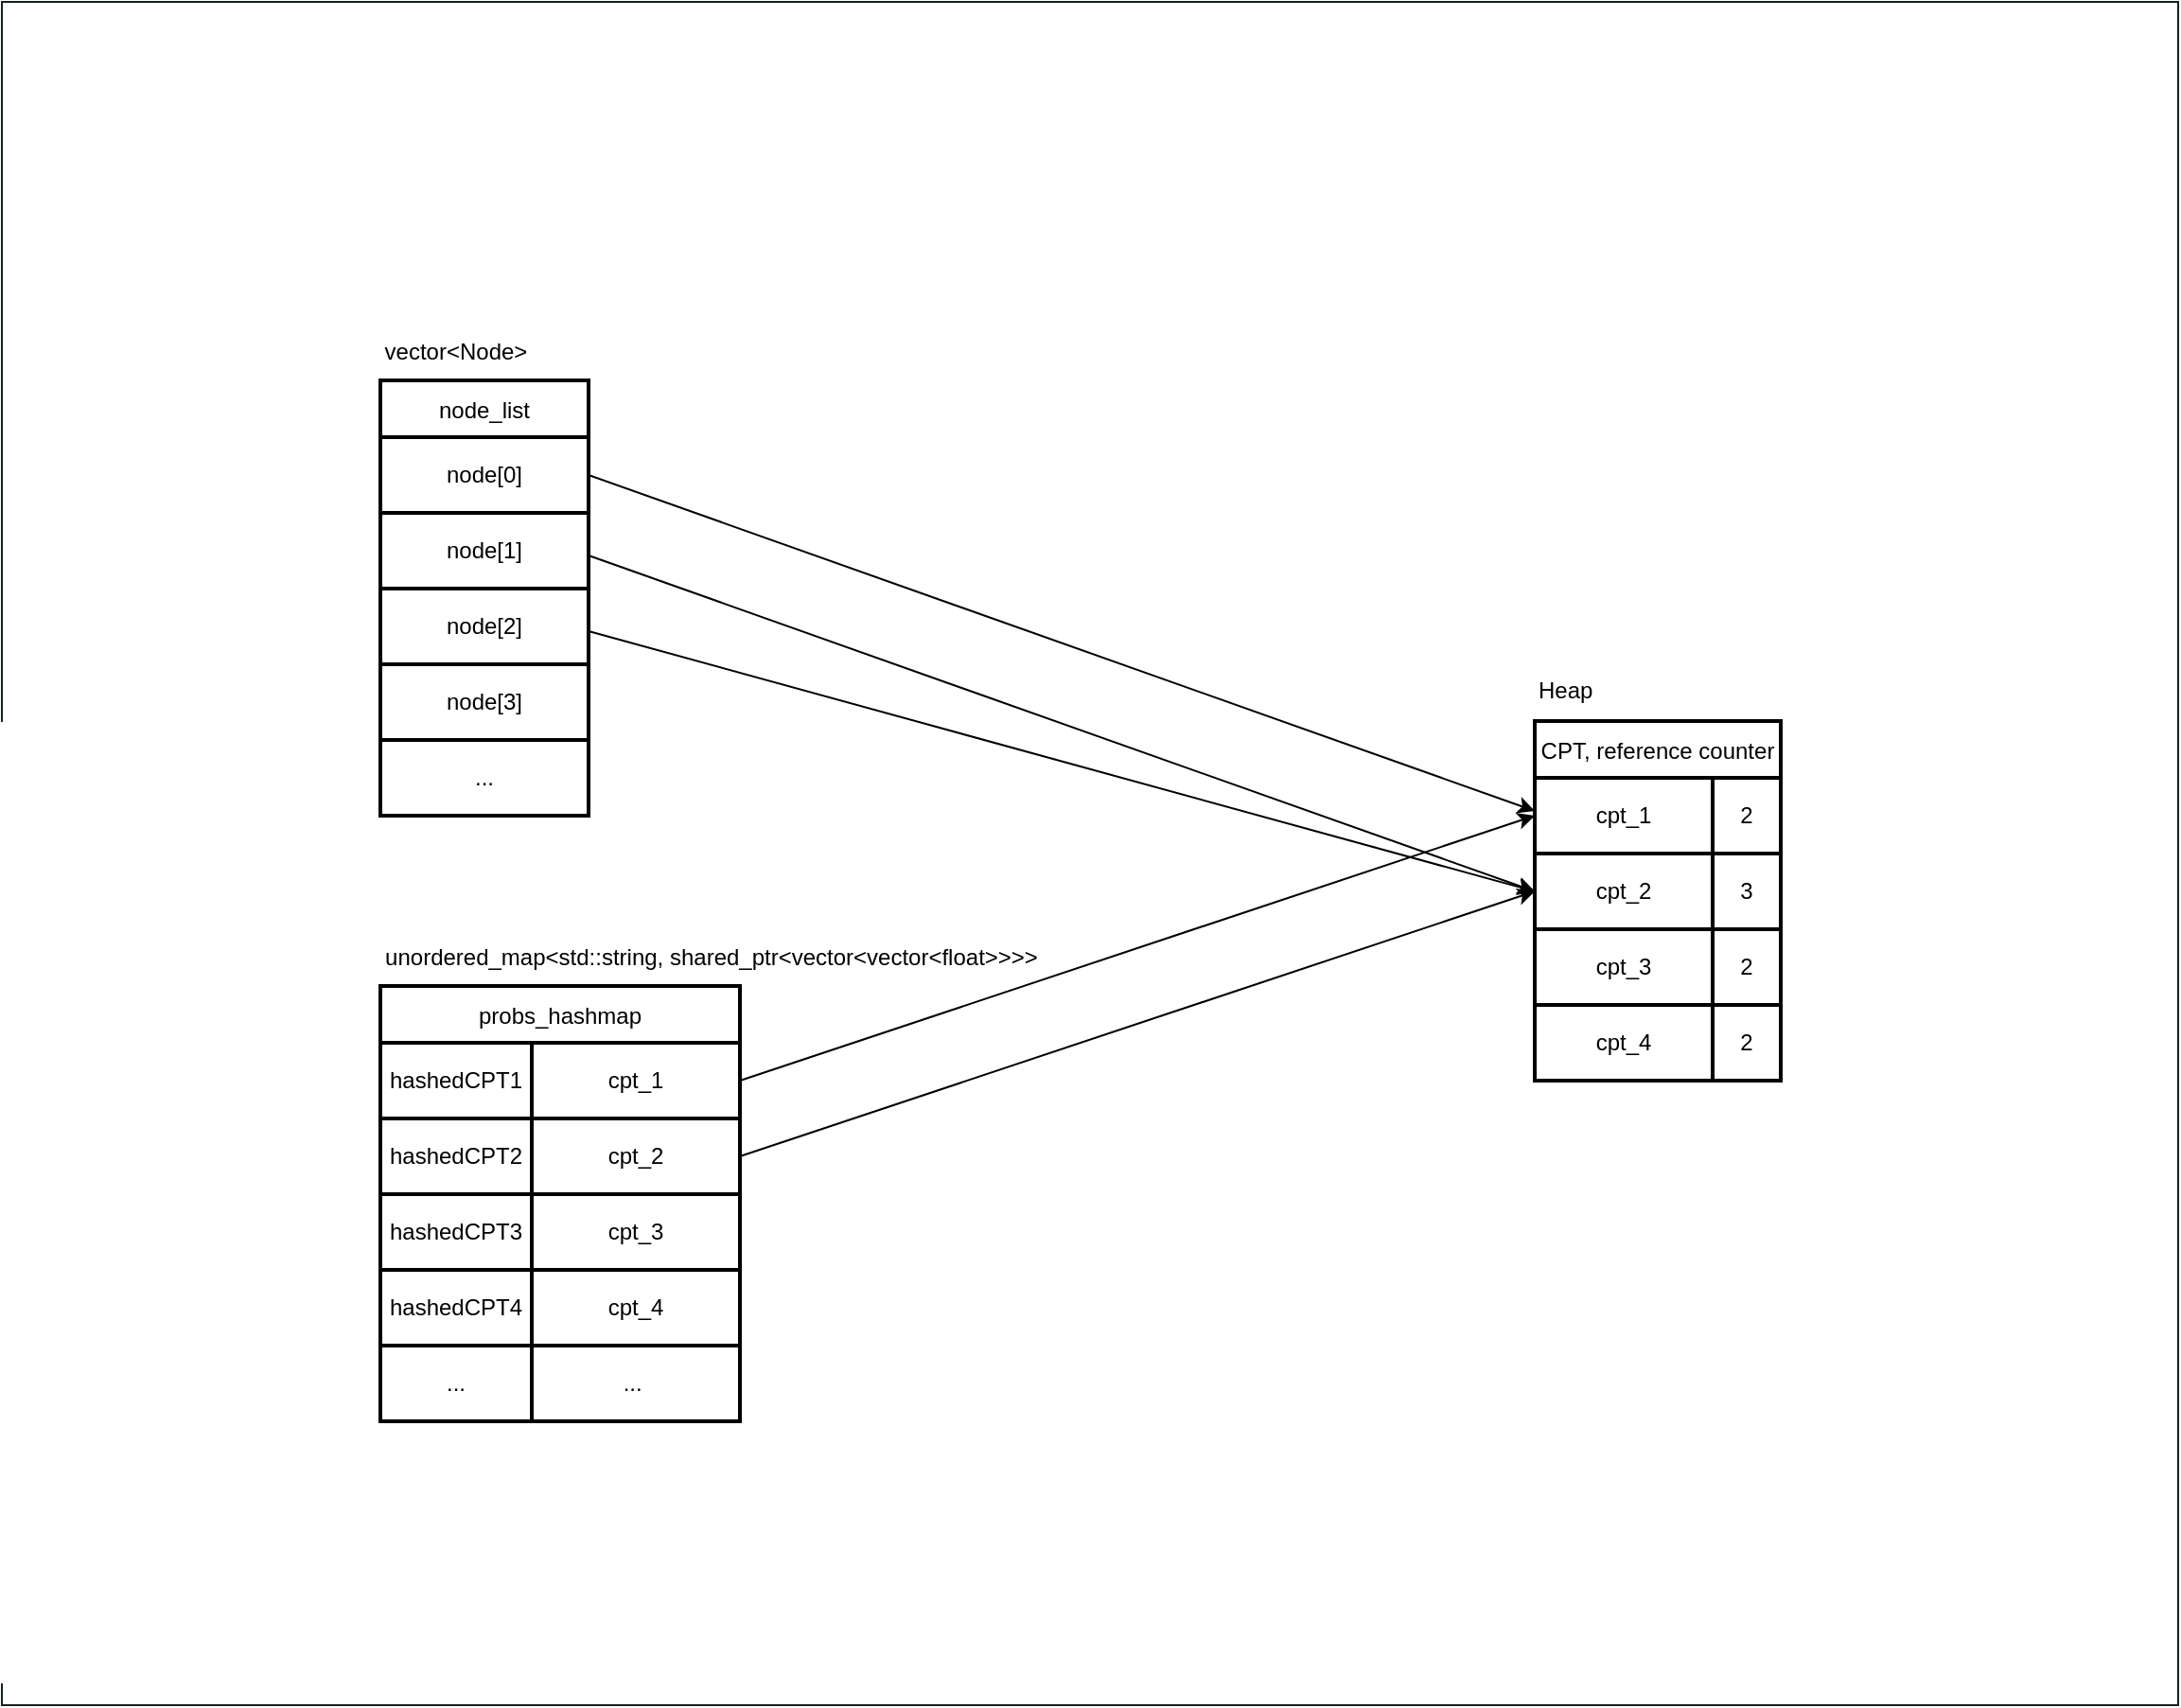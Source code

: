 <mxfile version="16.2.6" type="github">
  <diagram id="Hy3ckgIZy2OeXIvIviMb" name="Page-1">
    <mxGraphModel dx="2920" dy="2636" grid="1" gridSize="10" guides="1" tooltips="1" connect="1" arrows="1" fold="1" page="1" pageScale="1" pageWidth="827" pageHeight="1169" math="0" shadow="0">
      <root>
        <mxCell id="0" />
        <mxCell id="1" parent="0" />
        <mxCell id="ARdBdQVUAbf0nDNe0uXX-173" value="" style="verticalLabelPosition=bottom;verticalAlign=top;html=1;shadow=0;dashed=0;strokeWidth=1;shape=mxgraph.ios.iBgFlat;strokeColor=#18211b;" parent="1" vertex="1">
          <mxGeometry x="-160" y="-80" width="1150" height="900" as="geometry" />
        </mxCell>
        <mxCell id="ARdBdQVUAbf0nDNe0uXX-174" value="node_list" style="shape=table;startSize=30;container=1;collapsible=0;childLayout=tableLayout;strokeWidth=2;" parent="1" vertex="1">
          <mxGeometry x="40" y="120" width="110" height="230" as="geometry" />
        </mxCell>
        <mxCell id="ARdBdQVUAbf0nDNe0uXX-175" value="" style="shape=tableRow;horizontal=0;startSize=0;swimlaneHead=0;swimlaneBody=0;top=0;left=0;bottom=0;right=0;collapsible=0;dropTarget=0;fillColor=none;points=[[0,0.5],[1,0.5]];portConstraint=eastwest;strokeWidth=2;" parent="ARdBdQVUAbf0nDNe0uXX-174" vertex="1">
          <mxGeometry y="30" width="110" height="40" as="geometry" />
        </mxCell>
        <mxCell id="ARdBdQVUAbf0nDNe0uXX-176" value="node[0]" style="shape=partialRectangle;html=1;whiteSpace=wrap;connectable=0;overflow=hidden;fillColor=none;top=0;left=0;bottom=0;right=0;pointerEvents=1;strokeWidth=2;" parent="ARdBdQVUAbf0nDNe0uXX-175" vertex="1">
          <mxGeometry width="110" height="40" as="geometry">
            <mxRectangle width="110" height="40" as="alternateBounds" />
          </mxGeometry>
        </mxCell>
        <mxCell id="ARdBdQVUAbf0nDNe0uXX-177" value="" style="shape=tableRow;horizontal=0;startSize=0;swimlaneHead=0;swimlaneBody=0;top=0;left=0;bottom=0;right=0;collapsible=0;dropTarget=0;fillColor=none;points=[[0,0.5],[1,0.5]];portConstraint=eastwest;strokeWidth=2;" parent="ARdBdQVUAbf0nDNe0uXX-174" vertex="1">
          <mxGeometry y="70" width="110" height="40" as="geometry" />
        </mxCell>
        <mxCell id="ARdBdQVUAbf0nDNe0uXX-178" value="node[1]" style="shape=partialRectangle;html=1;whiteSpace=wrap;connectable=0;overflow=hidden;fillColor=none;top=0;left=0;bottom=0;right=0;pointerEvents=1;strokeWidth=2;" parent="ARdBdQVUAbf0nDNe0uXX-177" vertex="1">
          <mxGeometry width="110" height="40" as="geometry">
            <mxRectangle width="110" height="40" as="alternateBounds" />
          </mxGeometry>
        </mxCell>
        <mxCell id="ARdBdQVUAbf0nDNe0uXX-179" value="" style="shape=tableRow;horizontal=0;startSize=0;swimlaneHead=0;swimlaneBody=0;top=0;left=0;bottom=0;right=0;collapsible=0;dropTarget=0;fillColor=none;points=[[0,0.5],[1,0.5]];portConstraint=eastwest;strokeWidth=2;" parent="ARdBdQVUAbf0nDNe0uXX-174" vertex="1">
          <mxGeometry y="110" width="110" height="40" as="geometry" />
        </mxCell>
        <mxCell id="ARdBdQVUAbf0nDNe0uXX-180" value="node[2]" style="shape=partialRectangle;html=1;whiteSpace=wrap;connectable=0;overflow=hidden;fillColor=none;top=0;left=0;bottom=0;right=0;pointerEvents=1;strokeWidth=2;" parent="ARdBdQVUAbf0nDNe0uXX-179" vertex="1">
          <mxGeometry width="110" height="40" as="geometry">
            <mxRectangle width="110" height="40" as="alternateBounds" />
          </mxGeometry>
        </mxCell>
        <mxCell id="ARdBdQVUAbf0nDNe0uXX-181" value="" style="shape=tableRow;horizontal=0;startSize=0;swimlaneHead=0;swimlaneBody=0;top=0;left=0;bottom=0;right=0;collapsible=0;dropTarget=0;fillColor=none;points=[[0,0.5],[1,0.5]];portConstraint=eastwest;strokeWidth=2;" parent="ARdBdQVUAbf0nDNe0uXX-174" vertex="1">
          <mxGeometry y="150" width="110" height="40" as="geometry" />
        </mxCell>
        <mxCell id="ARdBdQVUAbf0nDNe0uXX-182" value="node[3]" style="shape=partialRectangle;html=1;whiteSpace=wrap;connectable=0;overflow=hidden;fillColor=none;top=0;left=0;bottom=0;right=0;pointerEvents=1;strokeWidth=2;" parent="ARdBdQVUAbf0nDNe0uXX-181" vertex="1">
          <mxGeometry width="110" height="40" as="geometry">
            <mxRectangle width="110" height="40" as="alternateBounds" />
          </mxGeometry>
        </mxCell>
        <mxCell id="ARdBdQVUAbf0nDNe0uXX-183" value="" style="shape=tableRow;horizontal=0;startSize=0;swimlaneHead=0;swimlaneBody=0;top=0;left=0;bottom=0;right=0;collapsible=0;dropTarget=0;fillColor=none;points=[[0,0.5],[1,0.5]];portConstraint=eastwest;strokeWidth=2;" parent="ARdBdQVUAbf0nDNe0uXX-174" vertex="1">
          <mxGeometry y="190" width="110" height="40" as="geometry" />
        </mxCell>
        <mxCell id="ARdBdQVUAbf0nDNe0uXX-184" value="&lt;div&gt;...&lt;/div&gt;" style="shape=partialRectangle;html=1;whiteSpace=wrap;connectable=0;overflow=hidden;fillColor=none;top=0;left=0;bottom=0;right=0;pointerEvents=1;strokeWidth=2;" parent="ARdBdQVUAbf0nDNe0uXX-183" vertex="1">
          <mxGeometry width="110" height="40" as="geometry">
            <mxRectangle width="110" height="40" as="alternateBounds" />
          </mxGeometry>
        </mxCell>
        <mxCell id="ARdBdQVUAbf0nDNe0uXX-185" value="CPT, reference counter " style="shape=table;startSize=30;container=1;collapsible=0;childLayout=tableLayout;strokeWidth=2;" parent="1" vertex="1">
          <mxGeometry x="650" y="300" width="130" height="190" as="geometry" />
        </mxCell>
        <mxCell id="ARdBdQVUAbf0nDNe0uXX-186" value="" style="shape=tableRow;horizontal=0;startSize=0;swimlaneHead=0;swimlaneBody=0;top=0;left=0;bottom=0;right=0;collapsible=0;dropTarget=0;fillColor=none;points=[[0,0.5],[1,0.5]];portConstraint=eastwest;strokeWidth=2;" parent="ARdBdQVUAbf0nDNe0uXX-185" vertex="1">
          <mxGeometry y="30" width="130" height="40" as="geometry" />
        </mxCell>
        <mxCell id="ARdBdQVUAbf0nDNe0uXX-187" value="cpt_1" style="shape=partialRectangle;html=1;whiteSpace=wrap;connectable=0;overflow=hidden;fillColor=none;top=0;left=0;bottom=0;right=0;pointerEvents=1;strokeWidth=2;" parent="ARdBdQVUAbf0nDNe0uXX-186" vertex="1">
          <mxGeometry width="94" height="40" as="geometry">
            <mxRectangle width="94" height="40" as="alternateBounds" />
          </mxGeometry>
        </mxCell>
        <mxCell id="ARdBdQVUAbf0nDNe0uXX-188" value="2" style="shape=partialRectangle;html=1;whiteSpace=wrap;connectable=0;overflow=hidden;fillColor=none;top=0;left=0;bottom=0;right=0;pointerEvents=1;strokeWidth=2;" parent="ARdBdQVUAbf0nDNe0uXX-186" vertex="1">
          <mxGeometry x="94" width="36" height="40" as="geometry">
            <mxRectangle width="36" height="40" as="alternateBounds" />
          </mxGeometry>
        </mxCell>
        <mxCell id="ARdBdQVUAbf0nDNe0uXX-189" value="" style="shape=tableRow;horizontal=0;startSize=0;swimlaneHead=0;swimlaneBody=0;top=0;left=0;bottom=0;right=0;collapsible=0;dropTarget=0;fillColor=none;points=[[0,0.5],[1,0.5]];portConstraint=eastwest;strokeWidth=2;" parent="ARdBdQVUAbf0nDNe0uXX-185" vertex="1">
          <mxGeometry y="70" width="130" height="40" as="geometry" />
        </mxCell>
        <mxCell id="ARdBdQVUAbf0nDNe0uXX-190" value="cpt_2" style="shape=partialRectangle;html=1;whiteSpace=wrap;connectable=0;overflow=hidden;fillColor=none;top=0;left=0;bottom=0;right=0;pointerEvents=1;strokeWidth=2;" parent="ARdBdQVUAbf0nDNe0uXX-189" vertex="1">
          <mxGeometry width="94" height="40" as="geometry">
            <mxRectangle width="94" height="40" as="alternateBounds" />
          </mxGeometry>
        </mxCell>
        <mxCell id="ARdBdQVUAbf0nDNe0uXX-191" value="3" style="shape=partialRectangle;html=1;whiteSpace=wrap;connectable=0;overflow=hidden;fillColor=none;top=0;left=0;bottom=0;right=0;pointerEvents=1;strokeWidth=2;" parent="ARdBdQVUAbf0nDNe0uXX-189" vertex="1">
          <mxGeometry x="94" width="36" height="40" as="geometry">
            <mxRectangle width="36" height="40" as="alternateBounds" />
          </mxGeometry>
        </mxCell>
        <mxCell id="ARdBdQVUAbf0nDNe0uXX-192" value="" style="shape=tableRow;horizontal=0;startSize=0;swimlaneHead=0;swimlaneBody=0;top=0;left=0;bottom=0;right=0;collapsible=0;dropTarget=0;fillColor=none;points=[[0,0.5],[1,0.5]];portConstraint=eastwest;strokeWidth=2;" parent="ARdBdQVUAbf0nDNe0uXX-185" vertex="1">
          <mxGeometry y="110" width="130" height="40" as="geometry" />
        </mxCell>
        <mxCell id="ARdBdQVUAbf0nDNe0uXX-193" value="cpt_3" style="shape=partialRectangle;html=1;whiteSpace=wrap;connectable=0;overflow=hidden;fillColor=none;top=0;left=0;bottom=0;right=0;pointerEvents=1;strokeWidth=2;" parent="ARdBdQVUAbf0nDNe0uXX-192" vertex="1">
          <mxGeometry width="94" height="40" as="geometry">
            <mxRectangle width="94" height="40" as="alternateBounds" />
          </mxGeometry>
        </mxCell>
        <mxCell id="ARdBdQVUAbf0nDNe0uXX-194" value="2" style="shape=partialRectangle;html=1;whiteSpace=wrap;connectable=0;overflow=hidden;fillColor=none;top=0;left=0;bottom=0;right=0;pointerEvents=1;strokeWidth=2;" parent="ARdBdQVUAbf0nDNe0uXX-192" vertex="1">
          <mxGeometry x="94" width="36" height="40" as="geometry">
            <mxRectangle width="36" height="40" as="alternateBounds" />
          </mxGeometry>
        </mxCell>
        <mxCell id="ARdBdQVUAbf0nDNe0uXX-195" value="" style="shape=tableRow;horizontal=0;startSize=0;swimlaneHead=0;swimlaneBody=0;top=0;left=0;bottom=0;right=0;collapsible=0;dropTarget=0;fillColor=none;points=[[0,0.5],[1,0.5]];portConstraint=eastwest;strokeWidth=2;" parent="ARdBdQVUAbf0nDNe0uXX-185" vertex="1">
          <mxGeometry y="150" width="130" height="40" as="geometry" />
        </mxCell>
        <mxCell id="ARdBdQVUAbf0nDNe0uXX-196" value="cpt_4" style="shape=partialRectangle;html=1;whiteSpace=wrap;connectable=0;overflow=hidden;fillColor=none;top=0;left=0;bottom=0;right=0;pointerEvents=1;strokeWidth=2;" parent="ARdBdQVUAbf0nDNe0uXX-195" vertex="1">
          <mxGeometry width="94" height="40" as="geometry">
            <mxRectangle width="94" height="40" as="alternateBounds" />
          </mxGeometry>
        </mxCell>
        <mxCell id="ARdBdQVUAbf0nDNe0uXX-197" value="2" style="shape=partialRectangle;html=1;whiteSpace=wrap;connectable=0;overflow=hidden;fillColor=none;top=0;left=0;bottom=0;right=0;pointerEvents=1;strokeWidth=2;" parent="ARdBdQVUAbf0nDNe0uXX-195" vertex="1">
          <mxGeometry x="94" width="36" height="40" as="geometry">
            <mxRectangle width="36" height="40" as="alternateBounds" />
          </mxGeometry>
        </mxCell>
        <mxCell id="ARdBdQVUAbf0nDNe0uXX-198" value="unordered_map&amp;lt;std::string, shared_ptr&amp;lt;vector&amp;lt;vector&amp;lt;float&amp;gt;&amp;gt;&amp;gt;&amp;gt;" style="text;html=1;strokeColor=none;fillColor=none;align=center;verticalAlign=middle;whiteSpace=wrap;rounded=0;" parent="1" vertex="1">
          <mxGeometry x="40" y="410" width="350" height="30" as="geometry" />
        </mxCell>
        <mxCell id="ARdBdQVUAbf0nDNe0uXX-199" value="probs_hashmap" style="shape=table;startSize=30;container=1;collapsible=0;childLayout=tableLayout;strokeWidth=2;" parent="1" vertex="1">
          <mxGeometry x="40" y="440" width="190" height="230" as="geometry" />
        </mxCell>
        <mxCell id="ARdBdQVUAbf0nDNe0uXX-200" value="" style="shape=tableRow;horizontal=0;startSize=0;swimlaneHead=0;swimlaneBody=0;top=0;left=0;bottom=0;right=0;collapsible=0;dropTarget=0;fillColor=none;points=[[0,0.5],[1,0.5]];portConstraint=eastwest;strokeWidth=2;" parent="ARdBdQVUAbf0nDNe0uXX-199" vertex="1">
          <mxGeometry y="30" width="190" height="40" as="geometry" />
        </mxCell>
        <mxCell id="ARdBdQVUAbf0nDNe0uXX-201" value="hashedCPT1" style="shape=partialRectangle;html=1;whiteSpace=wrap;connectable=0;overflow=hidden;fillColor=none;top=0;left=0;bottom=0;right=0;pointerEvents=1;strokeWidth=2;" parent="ARdBdQVUAbf0nDNe0uXX-200" vertex="1">
          <mxGeometry width="80" height="40" as="geometry">
            <mxRectangle width="80" height="40" as="alternateBounds" />
          </mxGeometry>
        </mxCell>
        <mxCell id="ARdBdQVUAbf0nDNe0uXX-202" value="cpt_1" style="shape=partialRectangle;html=1;whiteSpace=wrap;connectable=0;overflow=hidden;fillColor=none;top=0;left=0;bottom=0;right=0;pointerEvents=1;strokeWidth=2;" parent="ARdBdQVUAbf0nDNe0uXX-200" vertex="1">
          <mxGeometry x="80" width="110" height="40" as="geometry">
            <mxRectangle width="110" height="40" as="alternateBounds" />
          </mxGeometry>
        </mxCell>
        <mxCell id="ARdBdQVUAbf0nDNe0uXX-203" value="" style="shape=tableRow;horizontal=0;startSize=0;swimlaneHead=0;swimlaneBody=0;top=0;left=0;bottom=0;right=0;collapsible=0;dropTarget=0;fillColor=none;points=[[0,0.5],[1,0.5]];portConstraint=eastwest;strokeWidth=2;" parent="ARdBdQVUAbf0nDNe0uXX-199" vertex="1">
          <mxGeometry y="70" width="190" height="40" as="geometry" />
        </mxCell>
        <mxCell id="ARdBdQVUAbf0nDNe0uXX-204" value="hashedCPT2" style="shape=partialRectangle;html=1;whiteSpace=wrap;connectable=0;overflow=hidden;fillColor=none;top=0;left=0;bottom=0;right=0;pointerEvents=1;strokeWidth=2;" parent="ARdBdQVUAbf0nDNe0uXX-203" vertex="1">
          <mxGeometry width="80" height="40" as="geometry">
            <mxRectangle width="80" height="40" as="alternateBounds" />
          </mxGeometry>
        </mxCell>
        <mxCell id="ARdBdQVUAbf0nDNe0uXX-205" value="cpt_2" style="shape=partialRectangle;html=1;whiteSpace=wrap;connectable=0;overflow=hidden;fillColor=none;top=0;left=0;bottom=0;right=0;pointerEvents=1;strokeWidth=2;" parent="ARdBdQVUAbf0nDNe0uXX-203" vertex="1">
          <mxGeometry x="80" width="110" height="40" as="geometry">
            <mxRectangle width="110" height="40" as="alternateBounds" />
          </mxGeometry>
        </mxCell>
        <mxCell id="ARdBdQVUAbf0nDNe0uXX-206" value="" style="shape=tableRow;horizontal=0;startSize=0;swimlaneHead=0;swimlaneBody=0;top=0;left=0;bottom=0;right=0;collapsible=0;dropTarget=0;fillColor=none;points=[[0,0.5],[1,0.5]];portConstraint=eastwest;strokeWidth=2;" parent="ARdBdQVUAbf0nDNe0uXX-199" vertex="1">
          <mxGeometry y="110" width="190" height="40" as="geometry" />
        </mxCell>
        <mxCell id="ARdBdQVUAbf0nDNe0uXX-207" value="hashedCPT3" style="shape=partialRectangle;html=1;whiteSpace=wrap;connectable=0;overflow=hidden;fillColor=none;top=0;left=0;bottom=0;right=0;pointerEvents=1;strokeWidth=2;" parent="ARdBdQVUAbf0nDNe0uXX-206" vertex="1">
          <mxGeometry width="80" height="40" as="geometry">
            <mxRectangle width="80" height="40" as="alternateBounds" />
          </mxGeometry>
        </mxCell>
        <mxCell id="ARdBdQVUAbf0nDNe0uXX-208" value="cpt_3" style="shape=partialRectangle;html=1;whiteSpace=wrap;connectable=0;overflow=hidden;fillColor=none;top=0;left=0;bottom=0;right=0;pointerEvents=1;strokeWidth=2;" parent="ARdBdQVUAbf0nDNe0uXX-206" vertex="1">
          <mxGeometry x="80" width="110" height="40" as="geometry">
            <mxRectangle width="110" height="40" as="alternateBounds" />
          </mxGeometry>
        </mxCell>
        <mxCell id="ARdBdQVUAbf0nDNe0uXX-209" value="" style="shape=tableRow;horizontal=0;startSize=0;swimlaneHead=0;swimlaneBody=0;top=0;left=0;bottom=0;right=0;collapsible=0;dropTarget=0;fillColor=none;points=[[0,0.5],[1,0.5]];portConstraint=eastwest;strokeWidth=2;" parent="ARdBdQVUAbf0nDNe0uXX-199" vertex="1">
          <mxGeometry y="150" width="190" height="40" as="geometry" />
        </mxCell>
        <mxCell id="ARdBdQVUAbf0nDNe0uXX-210" value="hashedCPT4" style="shape=partialRectangle;html=1;whiteSpace=wrap;connectable=0;overflow=hidden;fillColor=none;top=0;left=0;bottom=0;right=0;pointerEvents=1;strokeWidth=2;" parent="ARdBdQVUAbf0nDNe0uXX-209" vertex="1">
          <mxGeometry width="80" height="40" as="geometry">
            <mxRectangle width="80" height="40" as="alternateBounds" />
          </mxGeometry>
        </mxCell>
        <mxCell id="ARdBdQVUAbf0nDNe0uXX-211" value="cpt_4" style="shape=partialRectangle;html=1;whiteSpace=wrap;connectable=0;overflow=hidden;fillColor=none;top=0;left=0;bottom=0;right=0;pointerEvents=1;strokeWidth=2;" parent="ARdBdQVUAbf0nDNe0uXX-209" vertex="1">
          <mxGeometry x="80" width="110" height="40" as="geometry">
            <mxRectangle width="110" height="40" as="alternateBounds" />
          </mxGeometry>
        </mxCell>
        <mxCell id="ARdBdQVUAbf0nDNe0uXX-212" value="" style="shape=tableRow;horizontal=0;startSize=0;swimlaneHead=0;swimlaneBody=0;top=0;left=0;bottom=0;right=0;collapsible=0;dropTarget=0;fillColor=none;points=[[0,0.5],[1,0.5]];portConstraint=eastwest;strokeWidth=2;" parent="ARdBdQVUAbf0nDNe0uXX-199" vertex="1">
          <mxGeometry y="190" width="190" height="40" as="geometry" />
        </mxCell>
        <mxCell id="ARdBdQVUAbf0nDNe0uXX-213" value="..." style="shape=partialRectangle;html=1;whiteSpace=wrap;connectable=0;overflow=hidden;fillColor=none;top=0;left=0;bottom=0;right=0;pointerEvents=1;strokeWidth=2;" parent="ARdBdQVUAbf0nDNe0uXX-212" vertex="1">
          <mxGeometry width="80" height="40" as="geometry">
            <mxRectangle width="80" height="40" as="alternateBounds" />
          </mxGeometry>
        </mxCell>
        <mxCell id="ARdBdQVUAbf0nDNe0uXX-214" value="...&lt;span style=&quot;white-space: pre&quot;&gt;	&lt;/span&gt;" style="shape=partialRectangle;html=1;whiteSpace=wrap;connectable=0;overflow=hidden;fillColor=none;top=0;left=0;bottom=0;right=0;pointerEvents=1;strokeWidth=2;" parent="ARdBdQVUAbf0nDNe0uXX-212" vertex="1">
          <mxGeometry x="80" width="110" height="40" as="geometry">
            <mxRectangle width="110" height="40" as="alternateBounds" />
          </mxGeometry>
        </mxCell>
        <mxCell id="ARdBdQVUAbf0nDNe0uXX-215" value="vector&amp;lt;Node&amp;gt;" style="text;html=1;strokeColor=none;fillColor=none;align=center;verticalAlign=middle;whiteSpace=wrap;rounded=0;" parent="1" vertex="1">
          <mxGeometry x="40" y="90" width="80" height="30" as="geometry" />
        </mxCell>
        <mxCell id="ARdBdQVUAbf0nDNe0uXX-216" value="" style="endArrow=classic;html=1;rounded=0;entryX=0;entryY=0.5;entryDx=0;entryDy=0;exitX=1;exitY=0.5;exitDx=0;exitDy=0;" parent="1" source="ARdBdQVUAbf0nDNe0uXX-200" target="ARdBdQVUAbf0nDNe0uXX-186" edge="1">
          <mxGeometry width="50" height="50" relative="1" as="geometry">
            <mxPoint x="280" y="490" as="sourcePoint" />
            <mxPoint x="330" y="440" as="targetPoint" />
          </mxGeometry>
        </mxCell>
        <mxCell id="ARdBdQVUAbf0nDNe0uXX-217" value="" style="endArrow=classic;html=1;rounded=0;entryX=0;entryY=0.5;entryDx=0;entryDy=0;exitX=1;exitY=0.5;exitDx=0;exitDy=0;" parent="1" source="ARdBdQVUAbf0nDNe0uXX-203" target="ARdBdQVUAbf0nDNe0uXX-189" edge="1">
          <mxGeometry width="50" height="50" relative="1" as="geometry">
            <mxPoint x="280" y="530" as="sourcePoint" />
            <mxPoint x="600" y="270" as="targetPoint" />
          </mxGeometry>
        </mxCell>
        <mxCell id="ARdBdQVUAbf0nDNe0uXX-218" value="" style="endArrow=classic;html=1;rounded=0;entryX=0;entryY=0.25;entryDx=0;entryDy=0;" parent="1" target="ARdBdQVUAbf0nDNe0uXX-185" edge="1">
          <mxGeometry width="50" height="50" relative="1" as="geometry">
            <mxPoint x="150" y="170" as="sourcePoint" />
            <mxPoint x="510" y="100" as="targetPoint" />
          </mxGeometry>
        </mxCell>
        <mxCell id="ARdBdQVUAbf0nDNe0uXX-219" value="" style="endArrow=classic;html=1;rounded=0;entryX=0;entryY=0.5;entryDx=0;entryDy=0;" parent="1" target="ARdBdQVUAbf0nDNe0uXX-189" edge="1">
          <mxGeometry width="50" height="50" relative="1" as="geometry">
            <mxPoint x="150" y="212.5" as="sourcePoint" />
            <mxPoint x="600" y="210" as="targetPoint" />
          </mxGeometry>
        </mxCell>
        <mxCell id="ARdBdQVUAbf0nDNe0uXX-220" value="" style="endArrow=classic;html=1;rounded=0;entryX=0;entryY=0.5;entryDx=0;entryDy=0;" parent="1" target="ARdBdQVUAbf0nDNe0uXX-189" edge="1">
          <mxGeometry width="50" height="50" relative="1" as="geometry">
            <mxPoint x="150" y="252.5" as="sourcePoint" />
            <mxPoint x="460" y="253" as="targetPoint" />
          </mxGeometry>
        </mxCell>
        <mxCell id="ARdBdQVUAbf0nDNe0uXX-221" value="Heap" style="text;whiteSpace=wrap;html=1;" parent="1" vertex="1">
          <mxGeometry x="650" y="270" width="50" height="30" as="geometry" />
        </mxCell>
      </root>
    </mxGraphModel>
  </diagram>
</mxfile>
